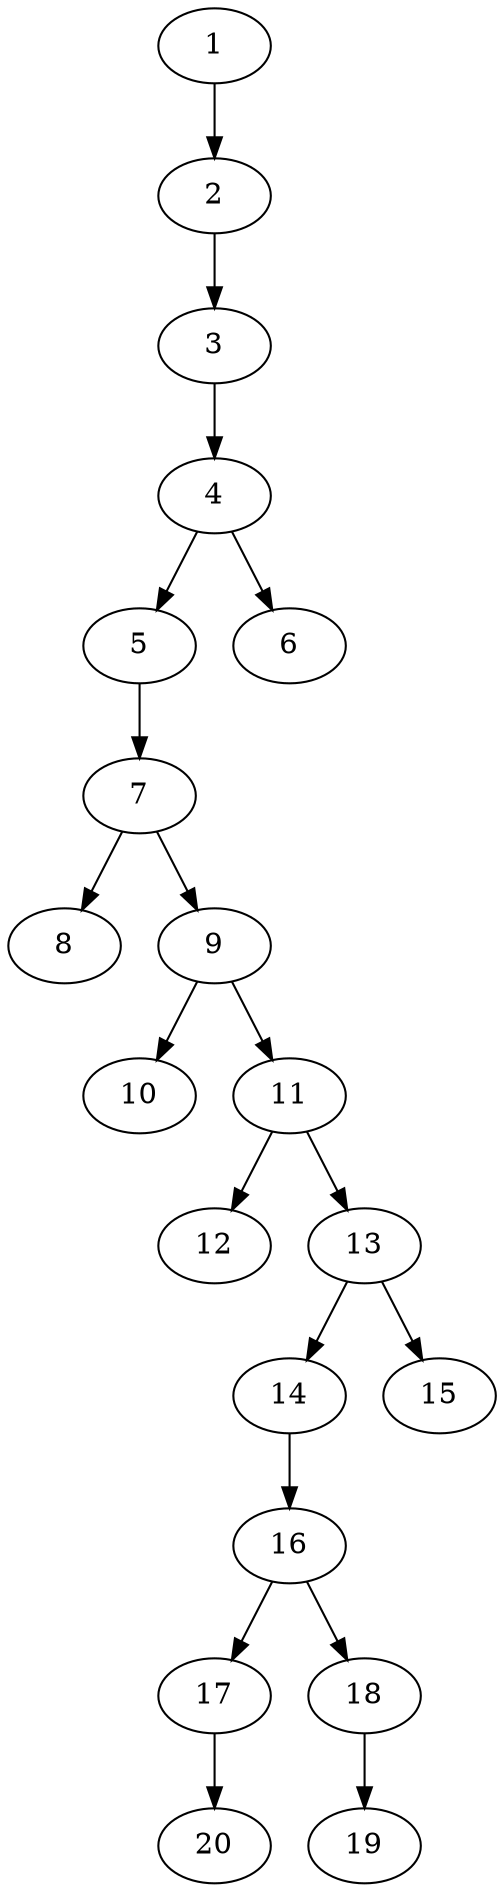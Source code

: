 // DAG automatically generated by daggen at Thu Oct  3 13:58:42 2019
// ./daggen --dot -n 20 --ccr 0.4 --fat 0.3 --regular 0.7 --density 0.5 --mindata 5242880 --maxdata 52428800 
digraph G {
  1 [size="99924480", alpha="0.11", expect_size="39969792"] 
  1 -> 2 [size ="39969792"]
  2 [size="29032960", alpha="0.01", expect_size="11613184"] 
  2 -> 3 [size ="11613184"]
  3 [size="101171200", alpha="0.12", expect_size="40468480"] 
  3 -> 4 [size ="40468480"]
  4 [size="63513600", alpha="0.20", expect_size="25405440"] 
  4 -> 5 [size ="25405440"]
  4 -> 6 [size ="25405440"]
  5 [size="88386560", alpha="0.05", expect_size="35354624"] 
  5 -> 7 [size ="35354624"]
  6 [size="16373760", alpha="0.14", expect_size="6549504"] 
  7 [size="69639680", alpha="0.04", expect_size="27855872"] 
  7 -> 8 [size ="27855872"]
  7 -> 9 [size ="27855872"]
  8 [size="120796160", alpha="0.09", expect_size="48318464"] 
  9 [size="74071040", alpha="0.02", expect_size="29628416"] 
  9 -> 10 [size ="29628416"]
  9 -> 11 [size ="29628416"]
  10 [size="73779200", alpha="0.16", expect_size="29511680"] 
  11 [size="65566720", alpha="0.17", expect_size="26226688"] 
  11 -> 12 [size ="26226688"]
  11 -> 13 [size ="26226688"]
  12 [size="131023360", alpha="0.13", expect_size="52409344"] 
  13 [size="19351040", alpha="0.09", expect_size="7740416"] 
  13 -> 14 [size ="7740416"]
  13 -> 15 [size ="7740416"]
  14 [size="92695040", alpha="0.02", expect_size="37078016"] 
  14 -> 16 [size ="37078016"]
  15 [size="91361280", alpha="0.15", expect_size="36544512"] 
  16 [size="118638080", alpha="0.04", expect_size="47455232"] 
  16 -> 17 [size ="47455232"]
  16 -> 18 [size ="47455232"]
  17 [size="85350400", alpha="0.18", expect_size="34140160"] 
  17 -> 20 [size ="34140160"]
  18 [size="110261760", alpha="0.07", expect_size="44104704"] 
  18 -> 19 [size ="44104704"]
  19 [size="46410240", alpha="0.12", expect_size="18564096"] 
  20 [size="58905600", alpha="0.07", expect_size="23562240"] 
}
